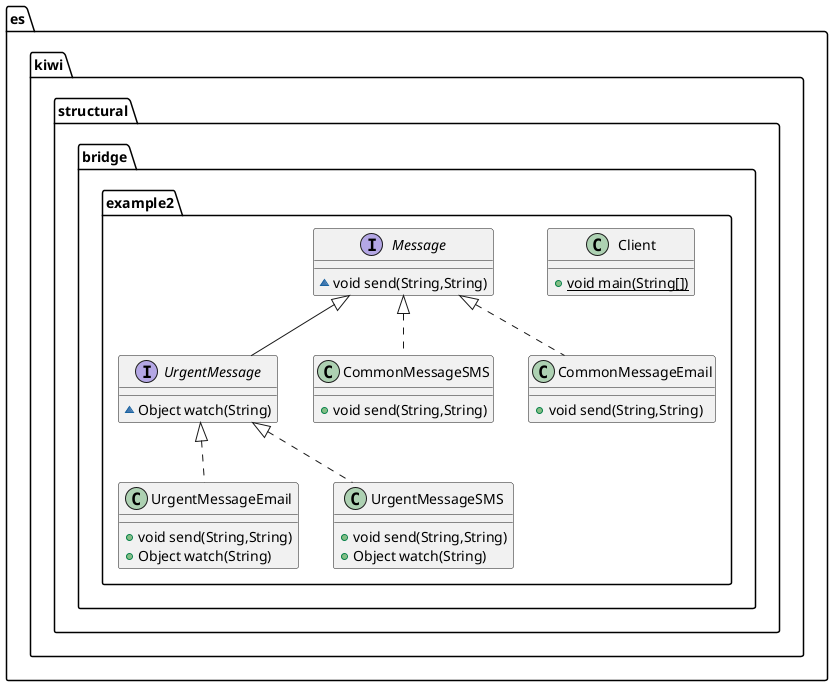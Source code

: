 @startuml
interface es.kiwi.structural.bridge.example2.UrgentMessage {
~ Object watch(String)
}
class es.kiwi.structural.bridge.example2.UrgentMessageEmail {
+ void send(String,String)
+ Object watch(String)
}
class es.kiwi.structural.bridge.example2.CommonMessageSMS {
+ void send(String,String)
}
class es.kiwi.structural.bridge.example2.Client {
+ {static} void main(String[])
}
class es.kiwi.structural.bridge.example2.CommonMessageEmail {
+ void send(String,String)
}
interface es.kiwi.structural.bridge.example2.Message {
~ void send(String,String)
}
class es.kiwi.structural.bridge.example2.UrgentMessageSMS {
+ void send(String,String)
+ Object watch(String)
}


es.kiwi.structural.bridge.example2.Message <|-- es.kiwi.structural.bridge.example2.UrgentMessage
es.kiwi.structural.bridge.example2.UrgentMessage <|.. es.kiwi.structural.bridge.example2.UrgentMessageEmail
es.kiwi.structural.bridge.example2.Message <|.. es.kiwi.structural.bridge.example2.CommonMessageSMS
es.kiwi.structural.bridge.example2.Message <|.. es.kiwi.structural.bridge.example2.CommonMessageEmail
es.kiwi.structural.bridge.example2.UrgentMessage <|.. es.kiwi.structural.bridge.example2.UrgentMessageSMS
@enduml